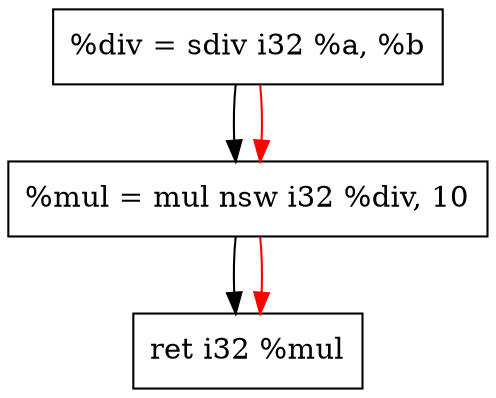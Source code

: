 digraph "CDFG for'func' function" {
	Node0x5612426ab410[shape=record, label="  %div = sdiv i32 %a, %b"];
	Node0x5612426abac0[shape=record, label="  %mul = mul nsw i32 %div, 10"];
	Node0x5612426ab398[shape=record, label="  ret i32 %mul"];
	Node0x5612426ab410 -> Node0x5612426abac0
	Node0x5612426abac0 -> Node0x5612426ab398
edge [color=red]
	Node0x5612426ab410 -> Node0x5612426abac0
	Node0x5612426abac0 -> Node0x5612426ab398
}
